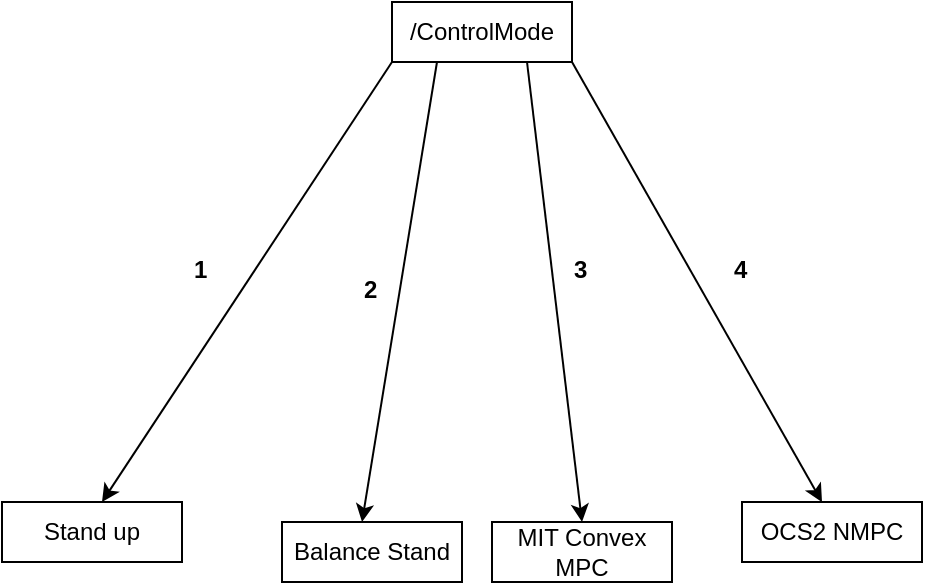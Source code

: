 <mxfile version="23.1.5" type="github" pages="6">
  <diagram name="Control" id="QwO0Qd0GKarOOoI58pVg">
    <mxGraphModel dx="1362" dy="734" grid="1" gridSize="10" guides="1" tooltips="1" connect="1" arrows="1" fold="1" page="1" pageScale="1" pageWidth="850" pageHeight="1100" math="0" shadow="0">
      <root>
        <mxCell id="0" />
        <mxCell id="1" parent="0" />
        <mxCell id="T73fVr5Ixpl2Qlsbo5uc-1" value="/ControlMode" style="rounded=0;whiteSpace=wrap;html=1;" parent="1" vertex="1">
          <mxGeometry x="405" y="80" width="90" height="30" as="geometry" />
        </mxCell>
        <mxCell id="T73fVr5Ixpl2Qlsbo5uc-2" value="" style="endArrow=classic;html=1;rounded=0;exitX=0;exitY=1;exitDx=0;exitDy=0;" parent="1" source="T73fVr5Ixpl2Qlsbo5uc-1" edge="1">
          <mxGeometry width="50" height="50" relative="1" as="geometry">
            <mxPoint x="400" y="240" as="sourcePoint" />
            <mxPoint x="260" y="330" as="targetPoint" />
          </mxGeometry>
        </mxCell>
        <mxCell id="T73fVr5Ixpl2Qlsbo5uc-3" value="" style="endArrow=classic;html=1;rounded=0;exitX=0.25;exitY=1;exitDx=0;exitDy=0;" parent="1" source="T73fVr5Ixpl2Qlsbo5uc-1" edge="1">
          <mxGeometry width="50" height="50" relative="1" as="geometry">
            <mxPoint x="390" y="120" as="sourcePoint" />
            <mxPoint x="390" y="340" as="targetPoint" />
          </mxGeometry>
        </mxCell>
        <mxCell id="T73fVr5Ixpl2Qlsbo5uc-4" value="" style="endArrow=classic;html=1;rounded=0;exitX=0.75;exitY=1;exitDx=0;exitDy=0;" parent="1" source="T73fVr5Ixpl2Qlsbo5uc-1" edge="1">
          <mxGeometry width="50" height="50" relative="1" as="geometry">
            <mxPoint x="413" y="120" as="sourcePoint" />
            <mxPoint x="500" y="340" as="targetPoint" />
          </mxGeometry>
        </mxCell>
        <mxCell id="T73fVr5Ixpl2Qlsbo5uc-5" value="" style="endArrow=classic;html=1;rounded=0;exitX=1;exitY=1;exitDx=0;exitDy=0;" parent="1" source="T73fVr5Ixpl2Qlsbo5uc-1" edge="1">
          <mxGeometry width="50" height="50" relative="1" as="geometry">
            <mxPoint x="423" y="130" as="sourcePoint" />
            <mxPoint x="620" y="330" as="targetPoint" />
          </mxGeometry>
        </mxCell>
        <mxCell id="T73fVr5Ixpl2Qlsbo5uc-7" value="&lt;b&gt;1&lt;/b&gt;" style="text;strokeColor=none;fillColor=none;spacingLeft=4;spacingRight=4;overflow=hidden;rotatable=0;points=[[0,0.5],[1,0.5]];portConstraint=eastwest;fontSize=12;whiteSpace=wrap;html=1;" parent="1" vertex="1">
          <mxGeometry x="300" y="200" width="20" height="30" as="geometry" />
        </mxCell>
        <mxCell id="T73fVr5Ixpl2Qlsbo5uc-8" value="&lt;b&gt;2&lt;/b&gt;" style="text;strokeColor=none;fillColor=none;spacingLeft=4;spacingRight=4;overflow=hidden;rotatable=0;points=[[0,0.5],[1,0.5]];portConstraint=eastwest;fontSize=12;whiteSpace=wrap;html=1;" parent="1" vertex="1">
          <mxGeometry x="385" y="210" width="20" height="30" as="geometry" />
        </mxCell>
        <mxCell id="T73fVr5Ixpl2Qlsbo5uc-9" value="&lt;b&gt;3&lt;/b&gt;" style="text;strokeColor=none;fillColor=none;spacingLeft=4;spacingRight=4;overflow=hidden;rotatable=0;points=[[0,0.5],[1,0.5]];portConstraint=eastwest;fontSize=12;whiteSpace=wrap;html=1;" parent="1" vertex="1">
          <mxGeometry x="490" y="200" width="20" height="30" as="geometry" />
        </mxCell>
        <mxCell id="T73fVr5Ixpl2Qlsbo5uc-10" value="&lt;b&gt;4&lt;/b&gt;" style="text;strokeColor=none;fillColor=none;spacingLeft=4;spacingRight=4;overflow=hidden;rotatable=0;points=[[0,0.5],[1,0.5]];portConstraint=eastwest;fontSize=12;whiteSpace=wrap;html=1;" parent="1" vertex="1">
          <mxGeometry x="570" y="200" width="20" height="30" as="geometry" />
        </mxCell>
        <mxCell id="7hZbkOaRHwfjN5xAZ-Jq-1" value="Stand up" style="rounded=0;whiteSpace=wrap;html=1;" vertex="1" parent="1">
          <mxGeometry x="210" y="330" width="90" height="30" as="geometry" />
        </mxCell>
        <mxCell id="7hZbkOaRHwfjN5xAZ-Jq-2" value="Balance Stand" style="rounded=0;whiteSpace=wrap;html=1;" vertex="1" parent="1">
          <mxGeometry x="350" y="340" width="90" height="30" as="geometry" />
        </mxCell>
        <mxCell id="7hZbkOaRHwfjN5xAZ-Jq-3" value="MIT Convex MPC" style="rounded=0;whiteSpace=wrap;html=1;" vertex="1" parent="1">
          <mxGeometry x="455" y="340" width="90" height="30" as="geometry" />
        </mxCell>
        <mxCell id="7hZbkOaRHwfjN5xAZ-Jq-4" value="OCS2 NMPC" style="rounded=0;whiteSpace=wrap;html=1;" vertex="1" parent="1">
          <mxGeometry x="580" y="330" width="90" height="30" as="geometry" />
        </mxCell>
      </root>
    </mxGraphModel>
  </diagram>
  <diagram id="yrgCuLqhG41RE5meB4Qj" name="/ControlMode 1">
    <mxGraphModel dx="1362" dy="734" grid="1" gridSize="10" guides="1" tooltips="1" connect="1" arrows="1" fold="1" page="1" pageScale="1" pageWidth="850" pageHeight="1100" math="0" shadow="0">
      <root>
        <mxCell id="0" />
        <mxCell id="1" parent="0" />
        <mxCell id="ZqCHz-z8T1MlG8P8ra91-1" value="&lt;font style=&quot;font-size: 48px;&quot;&gt;Stand up&lt;/font&gt;" style="text;strokeColor=none;fillColor=none;spacingLeft=4;spacingRight=4;overflow=hidden;rotatable=0;points=[[0,0.5],[1,0.5]];portConstraint=eastwest;fontSize=12;whiteSpace=wrap;html=1;" parent="1" vertex="1">
          <mxGeometry x="320" y="90" width="210" height="80" as="geometry" />
        </mxCell>
      </root>
    </mxGraphModel>
  </diagram>
  <diagram id="1eTpbqLZrH-Daf9g_QQc" name="/ControlMode 2">
    <mxGraphModel dx="1362" dy="734" grid="1" gridSize="10" guides="1" tooltips="1" connect="1" arrows="1" fold="1" page="1" pageScale="1" pageWidth="850" pageHeight="1100" math="0" shadow="0">
      <root>
        <mxCell id="0" />
        <mxCell id="1" parent="0" />
        <mxCell id="CkF2M8tk5DVCi9XlI4-o-1" value="&lt;font style=&quot;font-size: 48px;&quot;&gt;Balance Stand&lt;/font&gt;" style="text;strokeColor=none;fillColor=none;spacingLeft=4;spacingRight=4;overflow=hidden;rotatable=0;points=[[0,0.5],[1,0.5]];portConstraint=eastwest;fontSize=12;whiteSpace=wrap;html=1;" parent="1" vertex="1">
          <mxGeometry x="260" y="60" width="330" height="70" as="geometry" />
        </mxCell>
      </root>
    </mxGraphModel>
  </diagram>
  <diagram id="wonSUdOxb8vt4A-y65Ja" name="/ControlMode 3">
    <mxGraphModel dx="1362" dy="734" grid="1" gridSize="10" guides="1" tooltips="1" connect="1" arrows="1" fold="1" page="1" pageScale="1" pageWidth="850" pageHeight="1100" math="0" shadow="0">
      <root>
        <mxCell id="0" />
        <mxCell id="1" parent="0" />
        <mxCell id="a1mOxcIbeAsgQ-lchdBQ-2" value="MIT Convex WBC" style="text;strokeColor=none;fillColor=none;html=1;fontSize=24;fontStyle=1;verticalAlign=middle;align=center;" parent="1" vertex="1">
          <mxGeometry x="300" width="210" height="40" as="geometry" />
        </mxCell>
        <UserObject label="legged_software/legged_common/control/WBC" placeholders="1" name="Variable" id="a1mOxcIbeAsgQ-lchdBQ-5">
          <mxCell style="text;html=1;strokeColor=none;fillColor=none;align=center;verticalAlign=middle;whiteSpace=wrap;overflow=hidden;" parent="1" vertex="1">
            <mxGeometry x="260" y="40" width="290" height="20" as="geometry" />
          </mxCell>
        </UserObject>
      </root>
    </mxGraphModel>
  </diagram>
  <diagram id="L1KeDqAq6OhIaqcnqUV7" name="/ControlMode 4">
    <mxGraphModel dx="1362" dy="734" grid="1" gridSize="10" guides="1" tooltips="1" connect="1" arrows="1" fold="1" page="1" pageScale="1" pageWidth="850" pageHeight="1100" math="0" shadow="0">
      <root>
        <mxCell id="0" />
        <mxCell id="1" parent="0" />
        <mxCell id="JcyG_IQGvnpQ79BU7HlR-1" value="OCS2 NMPC" style="text;strokeColor=none;fillColor=none;html=1;fontSize=24;fontStyle=1;verticalAlign=middle;align=center;" parent="1" vertex="1">
          <mxGeometry x="300" width="210" height="40" as="geometry" />
        </mxCell>
        <UserObject label="legged_software/legged_common/control/ho_wbc" placeholders="1" name="Variable" id="JcyG_IQGvnpQ79BU7HlR-2">
          <mxCell style="text;html=1;strokeColor=none;fillColor=none;align=center;verticalAlign=middle;whiteSpace=wrap;overflow=hidden;" parent="1" vertex="1">
            <mxGeometry x="260" y="40" width="290" height="20" as="geometry" />
          </mxCell>
        </UserObject>
      </root>
    </mxGraphModel>
  </diagram>
  <diagram id="4SDc1eBnqb8AS7kVqSKo" name="Planning">
    <mxGraphModel dx="1362" dy="734" grid="1" gridSize="10" guides="1" tooltips="1" connect="1" arrows="1" fold="1" page="1" pageScale="1" pageWidth="850" pageHeight="1100" math="0" shadow="0">
      <root>
        <mxCell id="0" />
        <mxCell id="1" parent="0" />
        <mxCell id="BhvFPhjqAb-p8FaiklNe-1" value="legged_teleop" style="rounded=0;whiteSpace=wrap;html=1;" parent="1" vertex="1">
          <mxGeometry x="40" y="50" width="240" height="440" as="geometry" />
        </mxCell>
        <mxCell id="BhvFPhjqAb-p8FaiklNe-2" value="move_base" style="rounded=0;whiteSpace=wrap;html=1;" parent="1" vertex="1">
          <mxGeometry x="310" y="50" width="240" height="440" as="geometry" />
        </mxCell>
        <mxCell id="xMa3VvCUQonRalBN0r2v-1" value="TODO: Potential Gap" style="rounded=0;whiteSpace=wrap;html=1;" vertex="1" parent="1">
          <mxGeometry x="580" y="50" width="240" height="440" as="geometry" />
        </mxCell>
      </root>
    </mxGraphModel>
  </diagram>
</mxfile>
